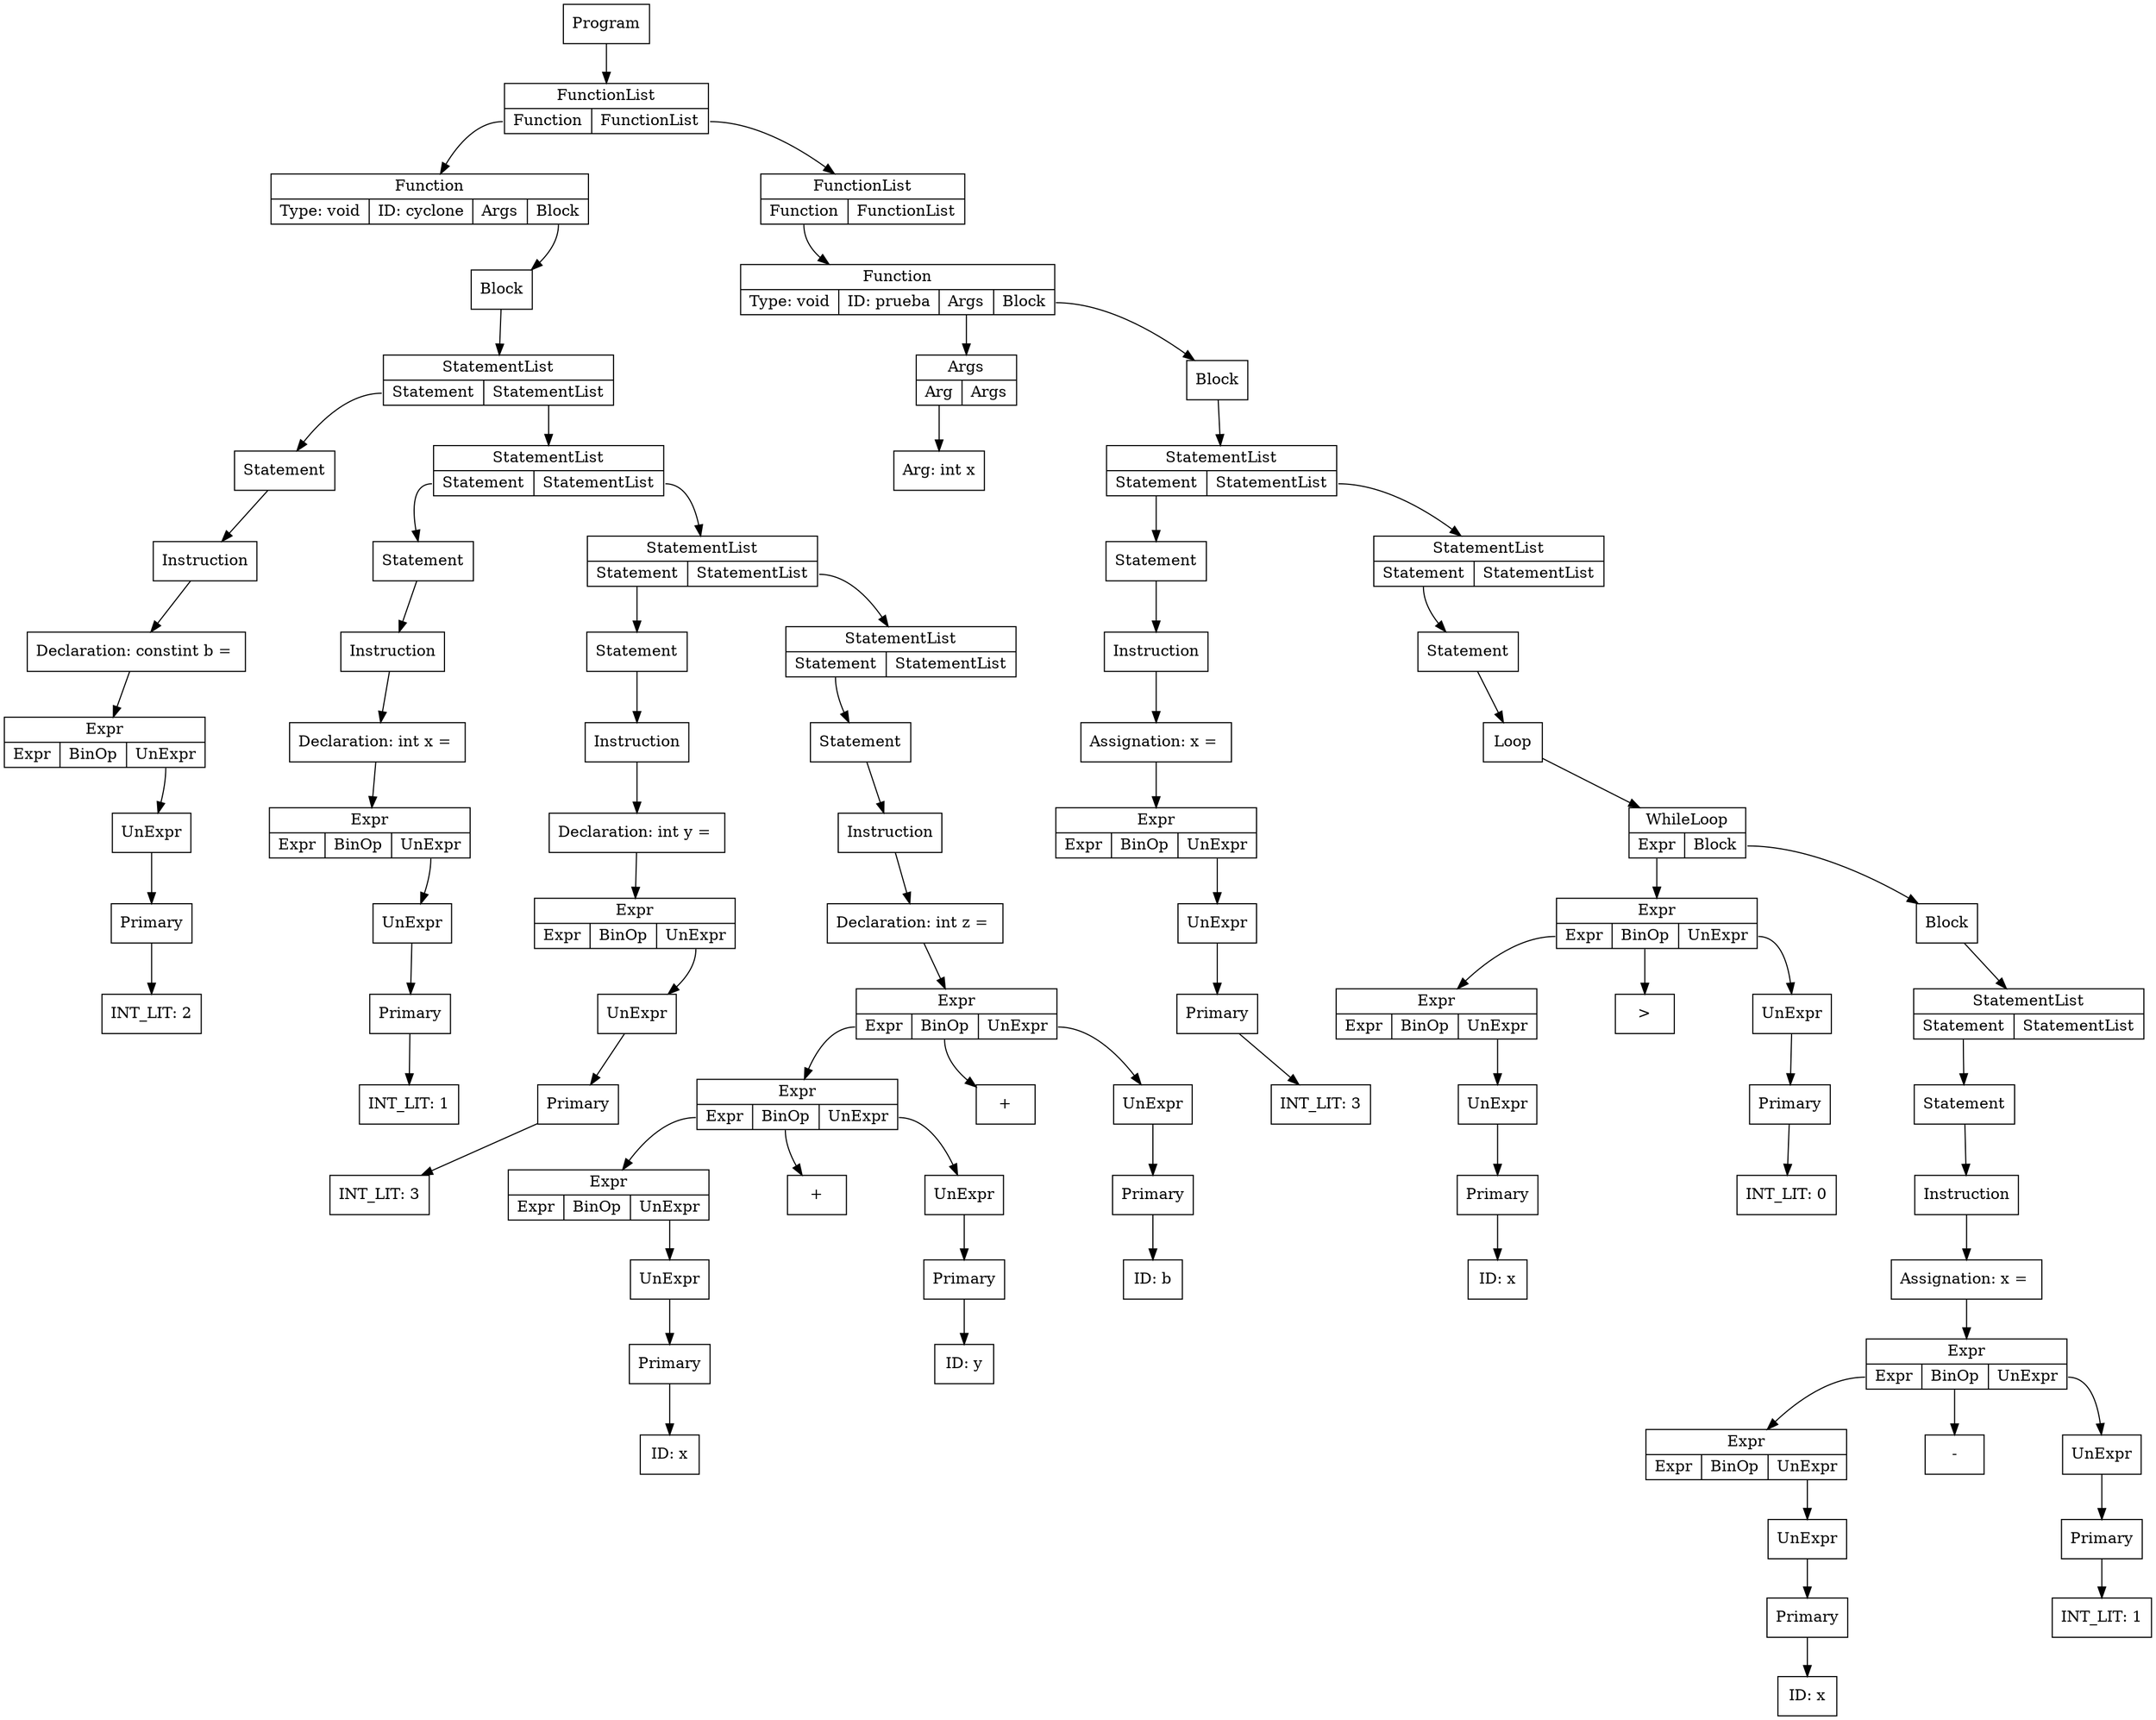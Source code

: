 digraph ccTree {
graph[nodesep="1"]
	node [shape=box]
	node [shape=box]
	n0 [label = "Primary"]
	n1 [label = "INT_LIT: 2"]
	n0-> n1
	n2 [label = "UnExpr"]
	n2-> n0
	n3 [label = "{Expr | {<e>Expr | <bo>BinOp | <ue>UnExpr}}", shape="record"]
	n3:ue-> n2
	n4 [label = "Declaration: constint b = "]
	n4-> n3
	n5 [label = "Instruction"]
	n5-> n4
	n6 [label = "Statement"]
	n6-> n5
	n7 [label = "Primary"]
	n8 [label = "INT_LIT: 1"]
	n7-> n8
	n9 [label = "UnExpr"]
	n9-> n7
	n10 [label = "{Expr | {<e>Expr | <bo>BinOp | <ue>UnExpr}}", shape="record"]
	n10:ue-> n9
	n11 [label = "Declaration: int x = "]
	n11-> n10
	n12 [label = "Instruction"]
	n12-> n11
	n13 [label = "Statement"]
	n13-> n12
	n14 [label = "Primary"]
	n15 [label = "INT_LIT: 3"]
	n14-> n15
	n16 [label = "UnExpr"]
	n16-> n14
	n17 [label = "{Expr | {<e>Expr | <bo>BinOp | <ue>UnExpr}}", shape="record"]
	n17:ue-> n16
	n18 [label = "Declaration: int y = "]
	n18-> n17
	n19 [label = "Instruction"]
	n19-> n18
	n20 [label = "Statement"]
	n20-> n19
	n21 [label = "Primary"]
	n22 [label = "ID: x"]
	n21-> n22
	n23 [label = "UnExpr"]
	n23-> n21
	n24 [label = "{Expr | {<e>Expr | <bo>BinOp | <ue>UnExpr}}", shape="record"]
	n24:ue-> n23
	n25 [label = "Primary"]
	n26 [label = "ID: y"]
	n25-> n26
	n27 [label = "UnExpr"]
	n27-> n25
	n28 [label = "{Expr | {<e>Expr | <bo>BinOp | <ue>UnExpr}}", shape="record"]
	n28:e-> n24
	n29 [label = "+"]
	n28:bo-> n29
	n28:ue-> n27
	n30 [label = "Primary"]
	n31 [label = "ID: b"]
	n30-> n31
	n32 [label = "UnExpr"]
	n32-> n30
	n33 [label = "{Expr | {<e>Expr | <bo>BinOp | <ue>UnExpr}}", shape="record"]
	n33:e-> n28
	n34 [label = "+"]
	n33:bo-> n34
	n33:ue-> n32
	n35 [label = "Declaration: int z = "]
	n35-> n33
	n36 [label = "Instruction"]
	n36-> n35
	n37 [label = "Statement"]
	n37-> n36
	n38 [label = "{StatementList | {<s>Statement | <sl>StatementList}}", shape="record"]
	n38:s-> n37
	n39 [label = "{StatementList | {<s>Statement | <sl>StatementList}}", shape="record"]
	n39:s-> n20
	n39:sl-> n38
	n40 [label = "{StatementList | {<s>Statement | <sl>StatementList}}", shape="record"]
	n40:s-> n13
	n40:sl-> n39
	n41 [label = "{StatementList | {<s>Statement | <sl>StatementList}}", shape="record"]
	n41:s-> n6
	n41:sl-> n40
	n42 [label = "Block"]
	n42-> n41
	n43 [label = "{Function | {Type: void | ID: cyclone | <a>Args | <b>Block}}", shape="record"]
	n43:b-> n42
	n44 [label = "Arg: int x"]
	n45 [label = "{Args | {<a>Arg | <as> Args}}", shape="record"]
	n45:a-> n44
	n46 [label = "Primary"]
	n47 [label = "INT_LIT: 3"]
	n46-> n47
	n48 [label = "UnExpr"]
	n48-> n46
	n49 [label = "{Expr | {<e>Expr | <bo>BinOp | <ue>UnExpr}}", shape="record"]
	n49:ue-> n48
	n50 [label = "Assignation: x = "]
	n50-> n49
	n51 [label = "Instruction"]
	n51-> n50
	n52 [label = "Statement"]
	n52-> n51
	n53 [label = "Primary"]
	n54 [label = "ID: x"]
	n53-> n54
	n55 [label = "UnExpr"]
	n55-> n53
	n56 [label = "{Expr | {<e>Expr | <bo>BinOp | <ue>UnExpr}}", shape="record"]
	n56:ue-> n55
	n57 [label = "Primary"]
	n58 [label = "INT_LIT: 0"]
	n57-> n58
	n59 [label = "UnExpr"]
	n59-> n57
	n60 [label = "{Expr | {<e>Expr | <bo>BinOp | <ue>UnExpr}}", shape="record"]
	n60:e-> n56
	n61 [label = ">"]
	n60:bo-> n61
	n60:ue-> n59
	n62 [label = "Primary"]
	n63 [label = "ID: x"]
	n62-> n63
	n64 [label = "UnExpr"]
	n64-> n62
	n65 [label = "{Expr | {<e>Expr | <bo>BinOp | <ue>UnExpr}}", shape="record"]
	n65:ue-> n64
	n66 [label = "Primary"]
	n67 [label = "INT_LIT: 1"]
	n66-> n67
	n68 [label = "UnExpr"]
	n68-> n66
	n69 [label = "{Expr | {<e>Expr | <bo>BinOp | <ue>UnExpr}}", shape="record"]
	n69:e-> n65
	n70 [label = "-"]
	n69:bo-> n70
	n69:ue-> n68
	n71 [label = "Assignation: x = "]
	n71-> n69
	n72 [label = "Instruction"]
	n72-> n71
	n73 [label = "Statement"]
	n73-> n72
	n74 [label = "{StatementList | {<s>Statement | <sl>StatementList}}", shape="record"]
	n74:s-> n73
	n75 [label = "Block"]
	n75-> n74
	n76 [label = "{WhileLoop | {<e>Expr | <b>Block}}", shape="record"]
	n76:e-> n60
	n76:b-> n75
	n77 [label = "Loop"]
	n77-> n76
	n78 [label = "Statement"]
	n78-> n77
	n79 [label = "{StatementList | {<s>Statement | <sl>StatementList}}", shape="record"]
	n79:s-> n78
	n80 [label = "{StatementList | {<s>Statement | <sl>StatementList}}", shape="record"]
	n80:s-> n52
	n80:sl-> n79
	n81 [label = "Block"]
	n81-> n80
	n82 [label = "{Function | {Type: void | ID: prueba | <a>Args | <b>Block}}", shape="record"]
	n82:a-> n45
	n82:b-> n81
	n83 [label = "{FunctionList | {<f> Function | <fl> FunctionList}}", shape="record"]
	n83:f-> n82
	n84 [label = "{FunctionList | {<f> Function | <fl> FunctionList}}", shape="record"]
	n84:f-> n43
	n84:fl-> n83
	n85 [label = "Program"]
	n85-> n84
}